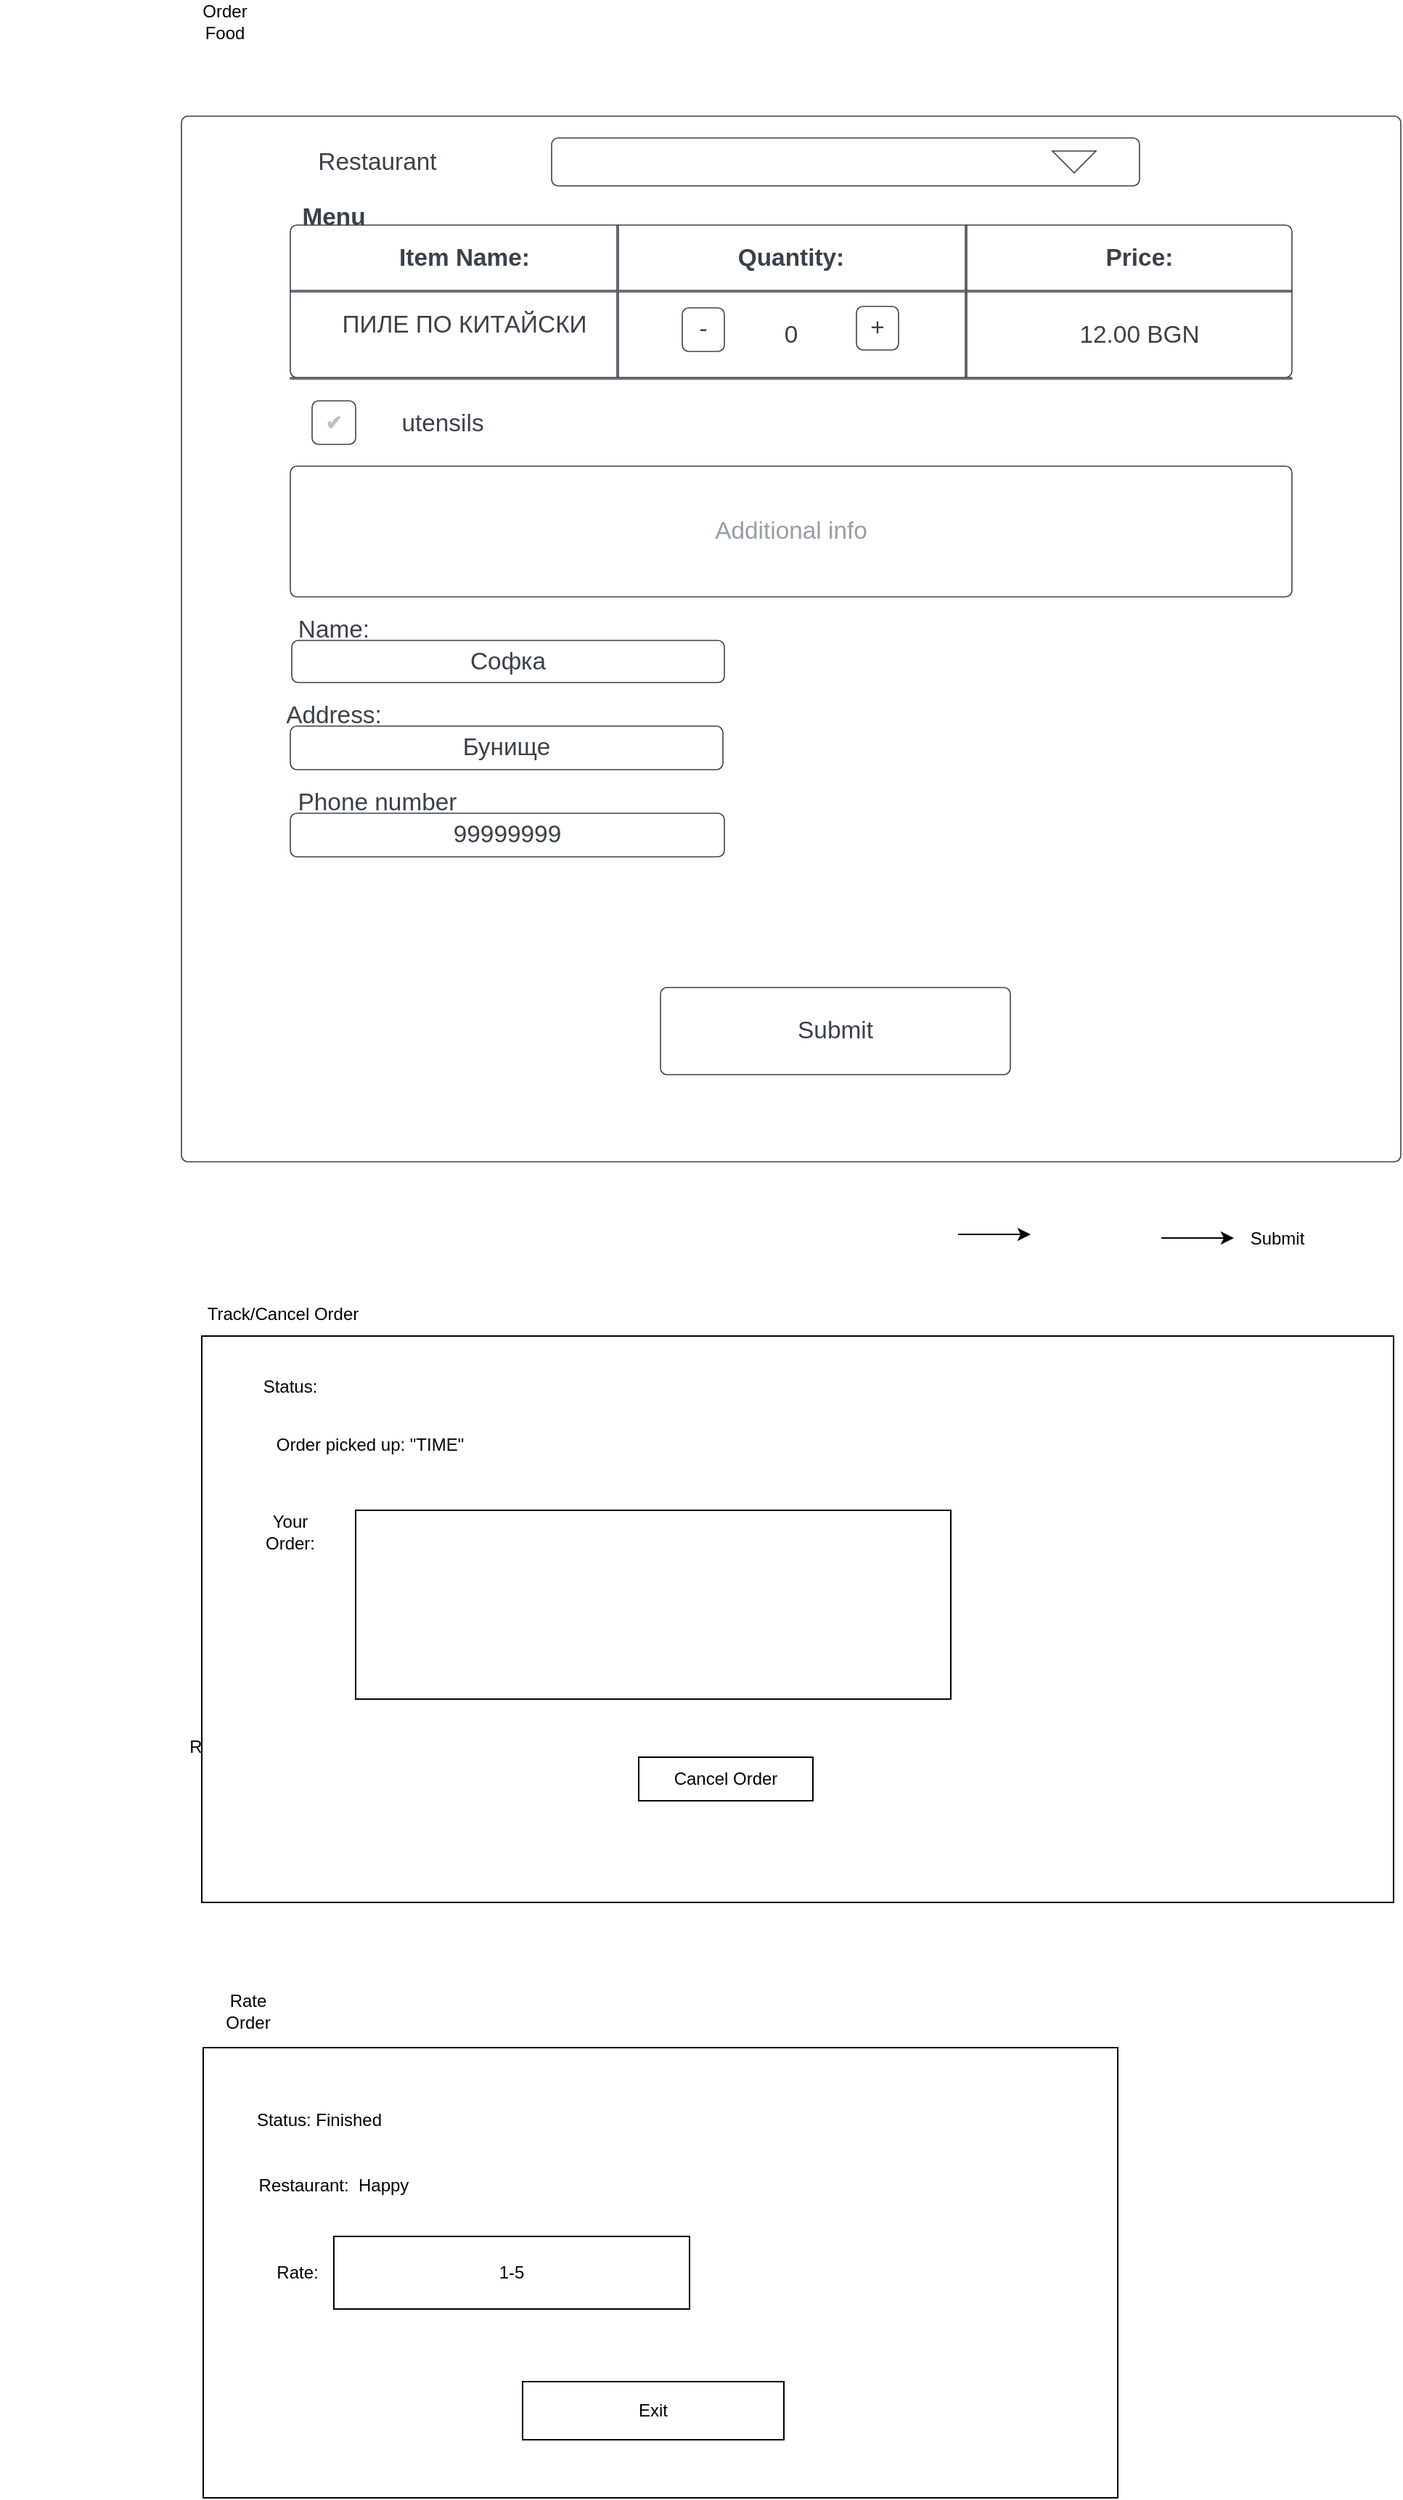 <mxfile version="20.1.1" type="github" pages="7">
  <diagram id="zvgnfmTb5LMVVaqTquSj" name="UI (Order management)">
    <mxGraphModel dx="1038" dy="1748" grid="1" gridSize="10" guides="1" tooltips="1" connect="1" arrows="1" fold="1" page="1" pageScale="1" pageWidth="827" pageHeight="1169" math="0" shadow="0">
      <root>
        <mxCell id="0" />
        <mxCell id="1" parent="0" />
        <mxCell id="eW1gRHI1vux47_rWRTx7-1" value="Pick Restaurant&lt;br&gt;" style="text;html=1;strokeColor=none;fillColor=none;align=center;verticalAlign=middle;whiteSpace=wrap;rounded=0;" parent="1" vertex="1">
          <mxGeometry x="130" y="120" width="60" height="30" as="geometry" />
        </mxCell>
        <mxCell id="eW1gRHI1vux47_rWRTx7-2" value="Select Food items" style="text;html=1;strokeColor=none;fillColor=none;align=center;verticalAlign=middle;whiteSpace=wrap;rounded=0;" parent="1" vertex="1">
          <mxGeometry x="250" y="120" width="60" height="30" as="geometry" />
        </mxCell>
        <mxCell id="eW1gRHI1vux47_rWRTx7-3" value="Select quantity&lt;br&gt;" style="text;html=1;strokeColor=none;fillColor=none;align=center;verticalAlign=middle;whiteSpace=wrap;rounded=0;" parent="1" vertex="1">
          <mxGeometry x="355" y="120" width="60" height="30" as="geometry" />
        </mxCell>
        <mxCell id="eW1gRHI1vux47_rWRTx7-4" value="Add utensils" style="text;html=1;strokeColor=none;fillColor=none;align=center;verticalAlign=middle;whiteSpace=wrap;rounded=0;" parent="1" vertex="1">
          <mxGeometry x="460.5" y="120" width="60" height="30" as="geometry" />
        </mxCell>
        <mxCell id="eW1gRHI1vux47_rWRTx7-5" value="Add additional info&lt;br&gt;" style="text;html=1;strokeColor=none;fillColor=none;align=center;verticalAlign=middle;whiteSpace=wrap;rounded=0;" parent="1" vertex="1">
          <mxGeometry x="585" y="120" width="60" height="30" as="geometry" />
        </mxCell>
        <mxCell id="eW1gRHI1vux47_rWRTx7-6" value="Fill personal info" style="text;html=1;strokeColor=none;fillColor=none;align=center;verticalAlign=middle;whiteSpace=wrap;rounded=0;" parent="1" vertex="1">
          <mxGeometry x="720" y="120" width="60" height="30" as="geometry" />
        </mxCell>
        <mxCell id="eW1gRHI1vux47_rWRTx7-7" value="" style="endArrow=classic;html=1;rounded=0;" parent="1" target="eW1gRHI1vux47_rWRTx7-2" edge="1">
          <mxGeometry width="50" height="50" relative="1" as="geometry">
            <mxPoint x="200" y="135" as="sourcePoint" />
            <mxPoint x="255" y="100" as="targetPoint" />
            <Array as="points">
              <mxPoint x="250" y="135" />
            </Array>
          </mxGeometry>
        </mxCell>
        <mxCell id="eW1gRHI1vux47_rWRTx7-9" value="" style="endArrow=classic;html=1;rounded=0;" parent="1" edge="1">
          <mxGeometry width="50" height="50" relative="1" as="geometry">
            <mxPoint x="300" y="136" as="sourcePoint" />
            <mxPoint x="350" y="136" as="targetPoint" />
            <Array as="points">
              <mxPoint x="350" y="136" />
            </Array>
          </mxGeometry>
        </mxCell>
        <mxCell id="eW1gRHI1vux47_rWRTx7-10" value="" style="endArrow=classic;html=1;rounded=0;" parent="1" edge="1">
          <mxGeometry width="50" height="50" relative="1" as="geometry">
            <mxPoint x="415" y="134.5" as="sourcePoint" />
            <mxPoint x="465" y="134.5" as="targetPoint" />
            <Array as="points">
              <mxPoint x="465" y="134.5" />
            </Array>
          </mxGeometry>
        </mxCell>
        <mxCell id="eW1gRHI1vux47_rWRTx7-11" value="" style="endArrow=classic;html=1;rounded=0;" parent="1" edge="1">
          <mxGeometry width="50" height="50" relative="1" as="geometry">
            <mxPoint x="535" y="134.5" as="sourcePoint" />
            <mxPoint x="585" y="134.5" as="targetPoint" />
            <Array as="points">
              <mxPoint x="585" y="134.5" />
            </Array>
          </mxGeometry>
        </mxCell>
        <mxCell id="eW1gRHI1vux47_rWRTx7-12" value="" style="endArrow=classic;html=1;rounded=0;" parent="1" edge="1">
          <mxGeometry width="50" height="50" relative="1" as="geometry">
            <mxPoint x="660" y="-210" as="sourcePoint" />
            <mxPoint x="710" y="-210" as="targetPoint" />
            <Array as="points">
              <mxPoint x="710" y="-210" />
            </Array>
          </mxGeometry>
        </mxCell>
        <UserObject label="" lucidchartObjectId="_ZOylDvqxqyc" id="eW1gRHI1vux47_rWRTx7-13">
          <mxCell style="html=1;overflow=block;blockSpacing=1;whiteSpace=wrap;fontSize=13;spacing=3.8;strokeColor=#3a414a;strokeOpacity=100;rounded=1;absoluteArcSize=1;arcSize=9;strokeWidth=0.8;" parent="1" vertex="1">
            <mxGeometry x="125" y="-980" width="840" height="720" as="geometry" />
          </mxCell>
        </UserObject>
        <UserObject label="Restaurant" lucidchartObjectId="q0OyR_dywtjZ" id="eW1gRHI1vux47_rWRTx7-14">
          <mxCell style="html=1;overflow=block;blockSpacing=1;whiteSpace=wrap;fontSize=16.7;fontColor=#3a414a;spacing=3.8;strokeOpacity=0;fillOpacity=0;rounded=1;absoluteArcSize=1;arcSize=9;fillColor=#ffffff;strokeWidth=0.8;" parent="1" vertex="1">
            <mxGeometry x="170" y="-972" width="180" height="48" as="geometry" />
          </mxCell>
        </UserObject>
        <UserObject label="" lucidchartObjectId="G0OyK0CHKXUM" id="eW1gRHI1vux47_rWRTx7-15">
          <mxCell style="html=1;overflow=block;blockSpacing=1;whiteSpace=wrap;fontSize=13;spacing=3.8;strokeColor=#3a414a;strokeOpacity=100;rounded=1;absoluteArcSize=1;arcSize=9;strokeWidth=0.8;" parent="1" vertex="1">
            <mxGeometry x="380" y="-965" width="405" height="33" as="geometry" />
          </mxCell>
        </UserObject>
        <UserObject label="" lucidchartObjectId="b1Oy6~72fp5y" id="eW1gRHI1vux47_rWRTx7-16">
          <mxCell style="html=1;overflow=block;blockSpacing=1;whiteSpace=wrap;shape=mxgraph.basic.acute_triangle;dx=0.5;anchorPointDirection=0;fontSize=13;spacing=3.8;strokeColor=#3a414a;strokeOpacity=100;rounded=1;absoluteArcSize=1;arcSize=9;rotation=180;strokeWidth=0.8;" parent="1" vertex="1">
            <mxGeometry x="725" y="-956" width="30" height="15" as="geometry" />
          </mxCell>
        </UserObject>
        <UserObject label="" lucidchartObjectId="Y2Oyn8aw1Tip" id="eW1gRHI1vux47_rWRTx7-17">
          <mxCell style="html=1;overflow=block;blockSpacing=1;whiteSpace=wrap;fontSize=13;spacing=3.8;strokeColor=#3a414a;strokeOpacity=100;rounded=1;absoluteArcSize=1;arcSize=9;strokeWidth=0.8;" parent="1" vertex="1">
            <mxGeometry x="200" y="-905" width="690" height="105" as="geometry" />
          </mxCell>
        </UserObject>
        <UserObject label="Item Name:" lucidchartObjectId="M3OyF2a66_kw" id="eW1gRHI1vux47_rWRTx7-18">
          <mxCell style="html=1;overflow=block;blockSpacing=1;whiteSpace=wrap;fontSize=16.7;fontColor=#3a414a;fontStyle=1;spacing=3.8;strokeOpacity=0;fillOpacity=0;rounded=1;absoluteArcSize=1;arcSize=9;fillColor=#ffffff;strokeWidth=0.8;" parent="1" vertex="1">
            <mxGeometry x="230" y="-905" width="180" height="45" as="geometry" />
          </mxCell>
        </UserObject>
        <UserObject label="Menu" lucidchartObjectId="B4Oy9A7fqMK3" id="eW1gRHI1vux47_rWRTx7-19">
          <mxCell style="html=1;overflow=block;blockSpacing=1;whiteSpace=wrap;fontSize=16.7;fontColor=#3a414a;fontStyle=1;spacing=3.8;strokeOpacity=0;fillOpacity=0;rounded=1;absoluteArcSize=1;arcSize=9;fillColor=#ffffff;strokeWidth=0.8;" parent="1" vertex="1">
            <mxGeometry x="140" y="-934" width="180" height="48" as="geometry" />
          </mxCell>
        </UserObject>
        <UserObject label="" lucidchartObjectId="X4Oy53EhiBsL" id="eW1gRHI1vux47_rWRTx7-20">
          <mxCell style="html=1;overflow=block;blockSpacing=1;whiteSpace=wrap;fontSize=13;spacing=0;strokeColor=#3a414a;strokeOpacity=100;rounded=1;absoluteArcSize=1;arcSize=9;rotation=-270;strokeWidth=0.8;" parent="1" vertex="1">
            <mxGeometry x="373" y="-853" width="105" height="1" as="geometry" />
          </mxCell>
        </UserObject>
        <UserObject label="" lucidchartObjectId="_4Oy03C.Tc~w" id="eW1gRHI1vux47_rWRTx7-21">
          <mxCell style="html=1;overflow=block;blockSpacing=1;whiteSpace=wrap;fontSize=13;spacing=0;strokeColor=#3a414a;strokeOpacity=100;rounded=1;absoluteArcSize=1;arcSize=9;rotation=-270;strokeWidth=0.8;" parent="1" vertex="1">
            <mxGeometry x="613" y="-853" width="105" height="1" as="geometry" />
          </mxCell>
        </UserObject>
        <UserObject label="" lucidchartObjectId="x5Oype-6s3Bu" id="eW1gRHI1vux47_rWRTx7-22">
          <mxCell style="html=1;overflow=block;blockSpacing=1;whiteSpace=wrap;fontSize=13;spacing=0;strokeColor=#3a414a;strokeOpacity=100;rounded=1;absoluteArcSize=1;arcSize=9;strokeWidth=0.8;" parent="1" vertex="1">
            <mxGeometry x="200" y="-800" width="690" height="1" as="geometry" />
          </mxCell>
        </UserObject>
        <UserObject label="" lucidchartObjectId="A5Oygh2Lz0Eh" id="eW1gRHI1vux47_rWRTx7-23">
          <mxCell style="html=1;overflow=block;blockSpacing=1;whiteSpace=wrap;fontSize=13;spacing=0;strokeColor=#3a414a;strokeOpacity=100;rounded=1;absoluteArcSize=1;arcSize=9;strokeWidth=0.8;" parent="1" vertex="1">
            <mxGeometry x="200" y="-860" width="690" height="1" as="geometry" />
          </mxCell>
        </UserObject>
        <UserObject label="Quantity:" lucidchartObjectId="35Oyz1.ksMP2" id="eW1gRHI1vux47_rWRTx7-24">
          <mxCell style="html=1;overflow=block;blockSpacing=1;whiteSpace=wrap;fontSize=16.7;fontColor=#3a414a;fontStyle=1;spacing=3.8;strokeOpacity=0;fillOpacity=0;rounded=1;absoluteArcSize=1;arcSize=9;fillColor=#ffffff;strokeWidth=0.8;" parent="1" vertex="1">
            <mxGeometry x="455" y="-906" width="180" height="48" as="geometry" />
          </mxCell>
        </UserObject>
        <UserObject label="Price:" lucidchartObjectId="u6OyMuB3Wp~f" id="eW1gRHI1vux47_rWRTx7-25">
          <mxCell style="html=1;overflow=block;blockSpacing=1;whiteSpace=wrap;fontSize=16.7;fontColor=#3a414a;fontStyle=1;spacing=3.8;strokeOpacity=0;fillOpacity=0;rounded=1;absoluteArcSize=1;arcSize=9;fillColor=#ffffff;strokeWidth=0.8;" parent="1" vertex="1">
            <mxGeometry x="695" y="-905" width="180" height="45" as="geometry" />
          </mxCell>
        </UserObject>
        <UserObject label="Additional info" lucidchartObjectId="Y6OyMl_BA7kx" id="eW1gRHI1vux47_rWRTx7-26">
          <mxCell style="html=1;overflow=block;blockSpacing=1;whiteSpace=wrap;fontSize=16.7;fontColor=#979ea8;spacing=3.8;strokeColor=#3a414a;strokeOpacity=100;rounded=1;absoluteArcSize=1;arcSize=9;strokeWidth=0.8;" parent="1" vertex="1">
            <mxGeometry x="200" y="-739" width="690" height="90" as="geometry" />
          </mxCell>
        </UserObject>
        <UserObject label="ПИЛЕ ПО КИТАЙСКИ" lucidchartObjectId="X7OyfeCnV6ZV" id="eW1gRHI1vux47_rWRTx7-27">
          <mxCell style="html=1;overflow=block;blockSpacing=1;whiteSpace=wrap;fontSize=16.7;fontColor=#3a414a;spacing=3.8;strokeOpacity=0;fillOpacity=0;rounded=1;absoluteArcSize=1;arcSize=9;fillColor=#ffffff;strokeWidth=0.8;" parent="1" vertex="1">
            <mxGeometry x="230" y="-860" width="180" height="48" as="geometry" />
          </mxCell>
        </UserObject>
        <UserObject label="0" lucidchartObjectId="s8Oym_~jHhzL" id="eW1gRHI1vux47_rWRTx7-28">
          <mxCell style="html=1;overflow=block;blockSpacing=1;whiteSpace=wrap;fontSize=16.7;fontColor=#3a414a;spacing=3.8;strokeOpacity=0;fillOpacity=0;rounded=1;absoluteArcSize=1;arcSize=9;fillColor=#ffffff;strokeWidth=0.8;" parent="1" vertex="1">
            <mxGeometry x="455" y="-852" width="180" height="45" as="geometry" />
          </mxCell>
        </UserObject>
        <UserObject label="+" lucidchartObjectId="Z8OyrnX5fzPc" id="eW1gRHI1vux47_rWRTx7-29">
          <mxCell style="html=1;overflow=block;blockSpacing=1;whiteSpace=wrap;fontSize=16.7;fontColor=#3a414a;spacing=3.8;strokeColor=#3a414a;strokeOpacity=100;rounded=1;absoluteArcSize=1;arcSize=9;strokeWidth=0.8;" parent="1" vertex="1">
            <mxGeometry x="590" y="-849" width="29" height="30" as="geometry" />
          </mxCell>
        </UserObject>
        <UserObject label="-" lucidchartObjectId="c9OyHii4D.KT" id="eW1gRHI1vux47_rWRTx7-30">
          <mxCell style="html=1;overflow=block;blockSpacing=1;whiteSpace=wrap;fontSize=16.7;fontColor=#3a414a;spacing=3.8;strokeColor=#3a414a;strokeOpacity=100;rounded=1;absoluteArcSize=1;arcSize=9;strokeWidth=0.8;" parent="1" vertex="1">
            <mxGeometry x="470" y="-848" width="29" height="30" as="geometry" />
          </mxCell>
        </UserObject>
        <UserObject label="12.00 BGN" lucidchartObjectId="Q9OywEtHYbMA" id="eW1gRHI1vux47_rWRTx7-31">
          <mxCell style="html=1;overflow=block;blockSpacing=1;whiteSpace=wrap;fontSize=16.7;fontColor=#3a414a;spacing=3.8;strokeOpacity=0;fillOpacity=0;rounded=1;absoluteArcSize=1;arcSize=9;fillColor=#ffffff;strokeWidth=0.8;" parent="1" vertex="1">
            <mxGeometry x="695" y="-852" width="180" height="45" as="geometry" />
          </mxCell>
        </UserObject>
        <UserObject label="Софка" lucidchartObjectId="h-OyLRWBvrP." id="eW1gRHI1vux47_rWRTx7-32">
          <mxCell style="html=1;overflow=block;blockSpacing=1;whiteSpace=wrap;fontSize=16.7;fontColor=#3a414a;spacing=3.8;strokeColor=#3a414a;strokeOpacity=100;rounded=1;absoluteArcSize=1;arcSize=9;strokeWidth=0.8;" parent="1" vertex="1">
            <mxGeometry x="201" y="-619" width="298" height="29" as="geometry" />
          </mxCell>
        </UserObject>
        <UserObject label="Бунище" lucidchartObjectId="D-OyknMazRWd" id="eW1gRHI1vux47_rWRTx7-33">
          <mxCell style="html=1;overflow=block;blockSpacing=1;whiteSpace=wrap;fontSize=16.7;fontColor=#3a414a;spacing=3.8;strokeColor=#3a414a;strokeOpacity=100;rounded=1;absoluteArcSize=1;arcSize=9;strokeWidth=0.8;" parent="1" vertex="1">
            <mxGeometry x="200" y="-560" width="298" height="30" as="geometry" />
          </mxCell>
        </UserObject>
        <UserObject label="✔" lucidchartObjectId="Z-Oyg26vEMs." id="eW1gRHI1vux47_rWRTx7-34">
          <mxCell style="html=1;overflow=block;blockSpacing=1;whiteSpace=wrap;fontSize=14;fontColor=#bdc1c6;fontStyle=1;spacing=3.8;strokeColor=#3a414a;strokeOpacity=100;rounded=1;absoluteArcSize=1;arcSize=9;strokeWidth=0.8;" parent="1" vertex="1">
            <mxGeometry x="215" y="-784" width="30" height="30" as="geometry" />
          </mxCell>
        </UserObject>
        <UserObject label="utensils" lucidchartObjectId="Q_OyuFlSgLMg" id="eW1gRHI1vux47_rWRTx7-35">
          <mxCell style="html=1;overflow=block;blockSpacing=1;whiteSpace=wrap;fontSize=16.7;fontColor=#3a414a;spacing=3.8;strokeOpacity=0;fillOpacity=0;rounded=1;absoluteArcSize=1;arcSize=9;fillColor=#ffffff;strokeWidth=0.8;" parent="1" vertex="1">
            <mxGeometry x="215" y="-792" width="180" height="48" as="geometry" />
          </mxCell>
        </UserObject>
        <UserObject label="99999999" lucidchartObjectId="O.Oy4xqPBNkb" id="eW1gRHI1vux47_rWRTx7-36">
          <mxCell style="html=1;overflow=block;blockSpacing=1;whiteSpace=wrap;fontSize=16.7;fontColor=#3a414a;spacing=3.8;strokeColor=#3a414a;strokeOpacity=100;rounded=1;absoluteArcSize=1;arcSize=9;strokeWidth=0.8;" parent="1" vertex="1">
            <mxGeometry x="200" y="-500" width="299" height="30" as="geometry" />
          </mxCell>
        </UserObject>
        <UserObject label="Name:" lucidchartObjectId="c~OyIr~xqes." id="eW1gRHI1vux47_rWRTx7-37">
          <mxCell style="html=1;overflow=block;blockSpacing=1;whiteSpace=wrap;fontSize=16.7;fontColor=#3a414a;spacing=3.8;strokeOpacity=0;fillOpacity=0;rounded=1;absoluteArcSize=1;arcSize=9;fillColor=#ffffff;strokeWidth=0.8;" parent="1" vertex="1">
            <mxGeometry x="140" y="-649" width="180" height="45" as="geometry" />
          </mxCell>
        </UserObject>
        <UserObject label="Address:" lucidchartObjectId="z~OyqjuGFO5-" id="eW1gRHI1vux47_rWRTx7-38">
          <mxCell style="html=1;overflow=block;blockSpacing=1;whiteSpace=wrap;fontSize=16.7;fontColor=#3a414a;spacing=3.8;strokeOpacity=0;fillOpacity=0;rounded=1;absoluteArcSize=1;arcSize=9;fillColor=#ffffff;strokeWidth=0.8;" parent="1" vertex="1">
            <mxGeometry x="140" y="-590" width="180" height="45" as="geometry" />
          </mxCell>
        </UserObject>
        <UserObject label="Phone number" lucidchartObjectId="X~OyIQc8~-J1" id="eW1gRHI1vux47_rWRTx7-39">
          <mxCell style="html=1;overflow=block;blockSpacing=1;whiteSpace=wrap;fontSize=16.7;fontColor=#3a414a;spacing=3.8;strokeOpacity=0;fillOpacity=0;rounded=1;absoluteArcSize=1;arcSize=9;fillColor=#ffffff;strokeWidth=0.8;" parent="1" vertex="1">
            <mxGeometry x="170" y="-530" width="180" height="45" as="geometry" />
          </mxCell>
        </UserObject>
        <UserObject label="Submit" lucidchartObjectId="GaPyHMyOphLl" id="eW1gRHI1vux47_rWRTx7-40">
          <mxCell style="html=1;overflow=block;blockSpacing=1;whiteSpace=wrap;fontSize=16.7;fontColor=#3a414a;spacing=3.8;strokeColor=#3a414a;strokeOpacity=100;rounded=1;absoluteArcSize=1;arcSize=9;strokeWidth=0.8;" parent="1" vertex="1">
            <mxGeometry x="455" y="-380" width="241" height="60" as="geometry" />
          </mxCell>
        </UserObject>
        <mxCell id="eW1gRHI1vux47_rWRTx7-41" value="Order Food" style="text;html=1;strokeColor=none;fillColor=none;align=center;verticalAlign=middle;whiteSpace=wrap;rounded=0;" parent="1" vertex="1">
          <mxGeometry x="125" y="-1060" width="60" height="30" as="geometry" />
        </mxCell>
        <mxCell id="eW1gRHI1vux47_rWRTx7-42" value="Submit" style="text;html=1;strokeColor=none;fillColor=none;align=center;verticalAlign=middle;whiteSpace=wrap;rounded=0;" parent="1" vertex="1">
          <mxGeometry x="850" y="-222" width="60" height="30" as="geometry" />
        </mxCell>
        <mxCell id="eW1gRHI1vux47_rWRTx7-44" value="" style="endArrow=classic;html=1;rounded=0;" parent="1" edge="1">
          <mxGeometry width="50" height="50" relative="1" as="geometry">
            <mxPoint x="800" y="-207.5" as="sourcePoint" />
            <mxPoint x="850" y="-207.5" as="targetPoint" />
            <Array as="points">
              <mxPoint x="850" y="-207.5" />
            </Array>
          </mxGeometry>
        </mxCell>
        <mxCell id="eW1gRHI1vux47_rWRTx7-45" value="" style="rounded=0;whiteSpace=wrap;html=1;" parent="1" vertex="1">
          <mxGeometry x="139" y="-140" width="821" height="390" as="geometry" />
        </mxCell>
        <mxCell id="eW1gRHI1vux47_rWRTx7-46" value="Status:" style="text;html=1;strokeColor=none;fillColor=none;align=center;verticalAlign=middle;whiteSpace=wrap;rounded=0;" parent="1" vertex="1">
          <mxGeometry x="170" y="-120" width="60" height="30" as="geometry" />
        </mxCell>
        <mxCell id="eW1gRHI1vux47_rWRTx7-47" value="Order picked up: &quot;TIME&quot;" style="text;html=1;strokeColor=none;fillColor=none;align=center;verticalAlign=middle;whiteSpace=wrap;rounded=0;" parent="1" vertex="1">
          <mxGeometry x="155" y="-80" width="200" height="30" as="geometry" />
        </mxCell>
        <mxCell id="eW1gRHI1vux47_rWRTx7-48" value="Your Order:" style="text;html=1;strokeColor=none;fillColor=none;align=center;verticalAlign=middle;whiteSpace=wrap;rounded=0;" parent="1" vertex="1">
          <mxGeometry x="170" y="-20" width="60" height="30" as="geometry" />
        </mxCell>
        <mxCell id="eW1gRHI1vux47_rWRTx7-50" value="" style="rounded=0;whiteSpace=wrap;html=1;" parent="1" vertex="1">
          <mxGeometry x="245" y="-20" width="410" height="130" as="geometry" />
        </mxCell>
        <mxCell id="eW1gRHI1vux47_rWRTx7-53" value="Cancel Order" style="rounded=0;whiteSpace=wrap;html=1;" parent="1" vertex="1">
          <mxGeometry x="440" y="150" width="120" height="30" as="geometry" />
        </mxCell>
        <mxCell id="eW1gRHI1vux47_rWRTx7-56" value="Track/Cancel Order" style="text;html=1;strokeColor=none;fillColor=none;align=center;verticalAlign=middle;whiteSpace=wrap;rounded=0;" parent="1" vertex="1">
          <mxGeometry y="-170" width="390" height="30" as="geometry" />
        </mxCell>
        <mxCell id="eW1gRHI1vux47_rWRTx7-57" value="" style="rounded=0;whiteSpace=wrap;html=1;" parent="1" vertex="1">
          <mxGeometry x="140" y="350" width="630" height="310" as="geometry" />
        </mxCell>
        <mxCell id="eW1gRHI1vux47_rWRTx7-58" value="Rate Order" style="text;html=1;strokeColor=none;fillColor=none;align=center;verticalAlign=middle;whiteSpace=wrap;rounded=0;" parent="1" vertex="1">
          <mxGeometry x="141" y="310" width="60" height="30" as="geometry" />
        </mxCell>
        <mxCell id="eW1gRHI1vux47_rWRTx7-59" value="Status: Finished" style="text;html=1;strokeColor=none;fillColor=none;align=center;verticalAlign=middle;whiteSpace=wrap;rounded=0;" parent="1" vertex="1">
          <mxGeometry x="150" y="360" width="140" height="80" as="geometry" />
        </mxCell>
        <mxCell id="eW1gRHI1vux47_rWRTx7-60" value="Restaurant: &amp;nbsp;Happy" style="text;html=1;strokeColor=none;fillColor=none;align=center;verticalAlign=middle;whiteSpace=wrap;rounded=0;" parent="1" vertex="1">
          <mxGeometry x="175" y="430" width="110" height="30" as="geometry" />
        </mxCell>
        <mxCell id="eW1gRHI1vux47_rWRTx7-61" value="Rate:" style="text;html=1;strokeColor=none;fillColor=none;align=center;verticalAlign=middle;whiteSpace=wrap;rounded=0;" parent="1" vertex="1">
          <mxGeometry x="175" y="490" width="60" height="30" as="geometry" />
        </mxCell>
        <mxCell id="eW1gRHI1vux47_rWRTx7-62" value="Exit" style="rounded=0;whiteSpace=wrap;html=1;" parent="1" vertex="1">
          <mxGeometry x="360" y="580" width="180" height="40" as="geometry" />
        </mxCell>
        <mxCell id="eW1gRHI1vux47_rWRTx7-63" value="1-5" style="rounded=0;whiteSpace=wrap;html=1;" parent="1" vertex="1">
          <mxGeometry x="230" y="480" width="245" height="50" as="geometry" />
        </mxCell>
      </root>
    </mxGraphModel>
  </diagram>
  <diagram id="AmAiXFjn46dSHA0xgA7L" name="UI (Courier management)">
    <mxGraphModel dx="1038" dy="547" grid="1" gridSize="10" guides="1" tooltips="1" connect="1" arrows="1" fold="1" page="1" pageScale="1" pageWidth="827" pageHeight="1169" math="0" shadow="0">
      <root>
        <mxCell id="0" />
        <mxCell id="1" parent="0" />
      </root>
    </mxGraphModel>
  </diagram>
  <diagram id="KZSW3kqBtk0ItYC3ufxN" name="UI (Restaurant mangement)">
    <mxGraphModel dx="1384" dy="1941" grid="1" gridSize="10" guides="1" tooltips="1" connect="1" arrows="1" fold="1" page="1" pageScale="1" pageWidth="827" pageHeight="1169" math="0" shadow="0">
      <root>
        <mxCell id="0" />
        <mxCell id="1" parent="0" />
        <mxCell id="RxEJu3Ee0l7FQXT5X9sd-6" value="&lt;b&gt;&lt;font style=&quot;font-size: 18px;&quot;&gt;Name:&lt;/font&gt;&lt;/b&gt;" style="text;html=1;strokeColor=none;fillColor=none;align=center;verticalAlign=middle;whiteSpace=wrap;rounded=0;" parent="1" vertex="1">
          <mxGeometry x="480" y="85" width="80" height="30" as="geometry" />
        </mxCell>
        <mxCell id="-QuAR4NIWi0ybkfYpt8U-1" value="" style="endArrow=none;html=1;rounded=0;" parent="1" edge="1">
          <mxGeometry width="50" height="50" relative="1" as="geometry">
            <mxPoint x="440" y="-490" as="sourcePoint" />
            <mxPoint x="440" y="-1120" as="targetPoint" />
          </mxGeometry>
        </mxCell>
        <mxCell id="RxEJu3Ee0l7FQXT5X9sd-7" value="&lt;font color=&quot;#9c9c9c&quot;&gt;text menu&lt;/font&gt;" style="rounded=0;whiteSpace=wrap;html=1;fontSize=18;" parent="1" vertex="1">
          <mxGeometry x="610" y="80" width="120" height="40" as="geometry" />
        </mxCell>
        <mxCell id="-QuAR4NIWi0ybkfYpt8U-3" value="&lt;h1&gt;Restaurant&lt;/h1&gt;" style="text;html=1;strokeColor=none;fillColor=none;spacing=5;spacingTop=-20;whiteSpace=wrap;overflow=hidden;rounded=0;" parent="1" vertex="1">
          <mxGeometry x="120" y="-1130" width="190" height="120" as="geometry" />
        </mxCell>
        <mxCell id="-QuAR4NIWi0ybkfYpt8U-4" value="&lt;h1&gt;Menu&lt;/h1&gt;" style="text;html=1;strokeColor=none;fillColor=none;spacing=5;spacingTop=-20;whiteSpace=wrap;overflow=hidden;rounded=0;" parent="1" vertex="1">
          <mxGeometry x="590" y="-1120" width="190" height="120" as="geometry" />
        </mxCell>
        <mxCell id="M8rh2pRY5NPFq2nbwpzH-1" value="&lt;b&gt;&lt;font style=&quot;font-size: 18px;&quot;&gt;Name&amp;nbsp;&lt;/font&gt;&lt;/b&gt;" style="shape=ext;margin=3;double=1;whiteSpace=wrap;html=1;align=center;" vertex="1" parent="1">
          <mxGeometry x="20" y="-1080" width="100" height="40" as="geometry" />
        </mxCell>
        <mxCell id="M8rh2pRY5NPFq2nbwpzH-2" value="&lt;font color=&quot;#787878&quot;&gt;text menu&lt;/font&gt;" style="rounded=1;arcSize=10;whiteSpace=wrap;html=1;align=center;fontSize=18;" vertex="1" parent="1">
          <mxGeometry x="160" y="-1080" width="100" height="40" as="geometry" />
        </mxCell>
        <mxCell id="M8rh2pRY5NPFq2nbwpzH-3" value="&lt;b&gt;&lt;font style=&quot;font-size: 18px;&quot;&gt;Address&lt;/font&gt;&lt;/b&gt;" style="shape=ext;margin=3;double=1;whiteSpace=wrap;html=1;align=center;" vertex="1" parent="1">
          <mxGeometry x="20" y="-1000" width="100" height="40" as="geometry" />
        </mxCell>
        <mxCell id="M8rh2pRY5NPFq2nbwpzH-4" value="&lt;font color=&quot;#787878&quot;&gt;text menu&lt;/font&gt;" style="rounded=1;arcSize=10;whiteSpace=wrap;html=1;align=center;fontSize=18;" vertex="1" parent="1">
          <mxGeometry x="160" y="-1000" width="100" height="40" as="geometry" />
        </mxCell>
        <mxCell id="M8rh2pRY5NPFq2nbwpzH-5" value="&lt;b&gt;&lt;font style=&quot;font-size: 18px;&quot;&gt;Working Hours:&lt;/font&gt;&lt;/b&gt;" style="shape=ext;margin=3;double=1;whiteSpace=wrap;html=1;align=center;" vertex="1" parent="1">
          <mxGeometry x="90" y="-930" width="190" height="40" as="geometry" />
        </mxCell>
        <mxCell id="M8rh2pRY5NPFq2nbwpzH-7" value="&lt;font color=&quot;#292929&quot;&gt;&lt;b&gt;Create&lt;/b&gt;&lt;/font&gt;" style="labelPosition=center;verticalLabelPosition=middle;align=center;html=1;shape=mxgraph.basic.button;dx=10;fontSize=18;fontColor=#787878;" vertex="1" parent="1">
          <mxGeometry x="110" y="-770" width="100" height="60" as="geometry" />
        </mxCell>
        <mxCell id="M8rh2pRY5NPFq2nbwpzH-8" value="" style="strokeWidth=2;html=1;shape=mxgraph.flowchart.annotation_2;align=left;labelPosition=right;pointerEvents=1;fontSize=18;fontColor=#292929;rotation=90;" vertex="1" parent="1">
          <mxGeometry x="160" y="-920" width="50" height="100" as="geometry" />
        </mxCell>
        <mxCell id="gNc_jXoJ7WGgqjVwwaoQ-1" value="&lt;b&gt;&lt;font style=&quot;font-size: 18px;&quot;&gt;Item Name&lt;/font&gt;&lt;/b&gt;" style="shape=ext;margin=3;double=1;whiteSpace=wrap;html=1;align=center;" vertex="1" parent="1">
          <mxGeometry x="490" y="-1070" width="110" height="40" as="geometry" />
        </mxCell>
        <mxCell id="gNc_jXoJ7WGgqjVwwaoQ-2" value="&lt;font color=&quot;#787878&quot;&gt;text menu&lt;/font&gt;" style="rounded=1;arcSize=10;whiteSpace=wrap;html=1;align=center;fontSize=18;" vertex="1" parent="1">
          <mxGeometry x="630" y="-1070" width="100" height="40" as="geometry" />
        </mxCell>
        <mxCell id="gNc_jXoJ7WGgqjVwwaoQ-3" value="&lt;b&gt;&lt;font style=&quot;font-size: 18px;&quot;&gt;Category&lt;/font&gt;&lt;/b&gt;" style="shape=ext;margin=3;double=1;whiteSpace=wrap;html=1;align=center;" vertex="1" parent="1">
          <mxGeometry x="490" y="-990" width="100" height="40" as="geometry" />
        </mxCell>
        <mxCell id="gNc_jXoJ7WGgqjVwwaoQ-5" value="&lt;font color=&quot;#292929&quot;&gt;&lt;b&gt;Save&lt;/b&gt;&lt;/font&gt;" style="labelPosition=center;verticalLabelPosition=middle;align=center;html=1;shape=mxgraph.basic.button;dx=10;fontSize=18;fontColor=#787878;" vertex="1" parent="1">
          <mxGeometry x="500" y="-820" width="100" height="60" as="geometry" />
        </mxCell>
        <mxCell id="gNc_jXoJ7WGgqjVwwaoQ-7" value="Dropdown button" style="rounded=1;fillColor=#F1F2F4;strokeColor=none;html=1;fontColor=#596780;align=left;fontSize=12;spacingLeft=10;sketch=0;" vertex="1" parent="1">
          <mxGeometry x="620" y="-990" width="150" height="36.5" as="geometry" />
        </mxCell>
        <mxCell id="gNc_jXoJ7WGgqjVwwaoQ-8" value="" style="shape=triangle;direction=south;fillColor=#596780;strokeColor=none;html=1;sketch=0;fontSize=18;" vertex="1" parent="gNc_jXoJ7WGgqjVwwaoQ-7">
          <mxGeometry x="1" y="0.5" width="12" height="6" relative="1" as="geometry">
            <mxPoint x="-20" y="-3" as="offset" />
          </mxGeometry>
        </mxCell>
        <mxCell id="gNc_jXoJ7WGgqjVwwaoQ-9" value="&lt;b&gt;&lt;font style=&quot;font-size: 18px;&quot;&gt;Price&lt;/font&gt;&lt;/b&gt;" style="shape=ext;margin=3;double=1;whiteSpace=wrap;html=1;align=center;" vertex="1" parent="1">
          <mxGeometry x="490" y="-920" width="110" height="40" as="geometry" />
        </mxCell>
        <mxCell id="gNc_jXoJ7WGgqjVwwaoQ-10" value="&lt;font color=&quot;#787878&quot;&gt;text menu&lt;/font&gt;" style="rounded=1;arcSize=10;whiteSpace=wrap;html=1;align=center;fontSize=18;" vertex="1" parent="1">
          <mxGeometry x="630" y="-920" width="100" height="40" as="geometry" />
        </mxCell>
        <mxCell id="gNc_jXoJ7WGgqjVwwaoQ-11" value="&lt;font color=&quot;#292929&quot;&gt;&lt;b&gt;Exit&lt;/b&gt;&lt;/font&gt;" style="labelPosition=center;verticalLabelPosition=middle;align=center;html=1;shape=mxgraph.basic.button;dx=10;fontSize=18;fontColor=#787878;" vertex="1" parent="1">
          <mxGeometry x="660" y="-820" width="100" height="60" as="geometry" />
        </mxCell>
      </root>
    </mxGraphModel>
  </diagram>
  <diagram id="w2xkRb0xfeO9UaLq-7dp" name="Model (shared)">
    <mxGraphModel dx="1038" dy="547" grid="1" gridSize="10" guides="1" tooltips="1" connect="1" arrows="1" fold="1" page="1" pageScale="1" pageWidth="827" pageHeight="1169" math="0" shadow="0">
      <root>
        <mxCell id="0" />
        <mxCell id="1" parent="0" />
      </root>
    </mxGraphModel>
  </diagram>
  <diagram id="ZzZ6LVq-ztTDesU_OuhQ" name="Model (Order mangement)">
    <mxGraphModel dx="1038" dy="547" grid="1" gridSize="10" guides="1" tooltips="1" connect="1" arrows="1" fold="1" page="1" pageScale="1" pageWidth="827" pageHeight="1169" math="0" shadow="0">
      <root>
        <mxCell id="0" />
        <mxCell id="1" parent="0" />
      </root>
    </mxGraphModel>
  </diagram>
  <diagram id="S2H16VVU1hZGq0ET43JR" name="Model (Courier management)">
    <mxGraphModel dx="1038" dy="547" grid="1" gridSize="10" guides="1" tooltips="1" connect="1" arrows="1" fold="1" page="1" pageScale="1" pageWidth="827" pageHeight="1169" math="0" shadow="0">
      <root>
        <mxCell id="0" />
        <mxCell id="1" parent="0" />
      </root>
    </mxGraphModel>
  </diagram>
  <diagram id="QePiwZ5LADWzH_D8YFNF" name="Model (Restaurant mangement)">
    <mxGraphModel dx="1038" dy="579" grid="1" gridSize="10" guides="1" tooltips="1" connect="1" arrows="1" fold="1" page="1" pageScale="1" pageWidth="1169" pageHeight="827" math="0" shadow="0">
      <root>
        <mxCell id="0" />
        <mxCell id="1" parent="0" />
        <mxCell id="XkKcTNImTFaMTtuG0l8O-1" value="&lt;font style=&quot;font-size: 15px&quot;&gt;Restaurants&lt;/font&gt;" style="rounded=0;whiteSpace=wrap;html=1;" parent="1" vertex="1">
          <mxGeometry x="200" y="180" width="120" height="60" as="geometry" />
        </mxCell>
        <mxCell id="XkKcTNImTFaMTtuG0l8O-2" value="&lt;u&gt;UID&lt;/u&gt;" style="ellipse;whiteSpace=wrap;html=1;fontSize=15;" parent="1" vertex="1">
          <mxGeometry x="80" y="90" width="100" height="60" as="geometry" />
        </mxCell>
        <mxCell id="XkKcTNImTFaMTtuG0l8O-3" value="address" style="ellipse;whiteSpace=wrap;html=1;fontSize=15;" parent="1" vertex="1">
          <mxGeometry x="210" y="90" width="100" height="60" as="geometry" />
        </mxCell>
        <mxCell id="XkKcTNImTFaMTtuG0l8O-4" value="delivery&lt;br&gt;price" style="ellipse;whiteSpace=wrap;html=1;fontSize=15;" parent="1" vertex="1">
          <mxGeometry x="330" y="90" width="100" height="60" as="geometry" />
        </mxCell>
        <mxCell id="XkKcTNImTFaMTtuG0l8O-5" value="opening &lt;br&gt;hours" style="ellipse;whiteSpace=wrap;html=1;fontSize=15;" parent="1" vertex="1">
          <mxGeometry x="80" y="180" width="100" height="60" as="geometry" />
        </mxCell>
        <mxCell id="XkKcTNImTFaMTtuG0l8O-6" value="closing&amp;nbsp;&lt;br&gt;hours" style="ellipse;whiteSpace=wrap;html=1;fontSize=15;" parent="1" vertex="1">
          <mxGeometry x="80" y="270" width="100" height="60" as="geometry" />
        </mxCell>
        <mxCell id="XkKcTNImTFaMTtuG0l8O-8" value="" style="endArrow=none;html=1;rounded=0;fontSize=15;exitX=1;exitY=0.5;exitDx=0;exitDy=0;entryX=0;entryY=0.5;entryDx=0;entryDy=0;" parent="1" source="XkKcTNImTFaMTtuG0l8O-5" target="XkKcTNImTFaMTtuG0l8O-1" edge="1">
          <mxGeometry width="50" height="50" relative="1" as="geometry">
            <mxPoint x="490" y="310" as="sourcePoint" />
            <mxPoint x="540" y="260" as="targetPoint" />
          </mxGeometry>
        </mxCell>
        <mxCell id="XkKcTNImTFaMTtuG0l8O-9" value="" style="endArrow=none;html=1;rounded=0;fontSize=15;exitX=1;exitY=0.5;exitDx=0;exitDy=0;" parent="1" source="XkKcTNImTFaMTtuG0l8O-6" target="XkKcTNImTFaMTtuG0l8O-1" edge="1">
          <mxGeometry width="50" height="50" relative="1" as="geometry">
            <mxPoint x="490" y="310" as="sourcePoint" />
            <mxPoint x="540" y="260" as="targetPoint" />
          </mxGeometry>
        </mxCell>
        <mxCell id="XkKcTNImTFaMTtuG0l8O-11" value="" style="endArrow=none;html=1;rounded=0;fontSize=15;exitX=0.5;exitY=0;exitDx=0;exitDy=0;entryX=0.5;entryY=1;entryDx=0;entryDy=0;" parent="1" source="XkKcTNImTFaMTtuG0l8O-1" target="XkKcTNImTFaMTtuG0l8O-3" edge="1">
          <mxGeometry width="50" height="50" relative="1" as="geometry">
            <mxPoint x="180" y="310" as="sourcePoint" />
            <mxPoint x="240" y="250" as="targetPoint" />
          </mxGeometry>
        </mxCell>
        <mxCell id="XkKcTNImTFaMTtuG0l8O-12" value="" style="endArrow=none;html=1;rounded=0;fontSize=15;exitX=0.25;exitY=0;exitDx=0;exitDy=0;entryX=1;entryY=0.5;entryDx=0;entryDy=0;" parent="1" source="XkKcTNImTFaMTtuG0l8O-1" target="XkKcTNImTFaMTtuG0l8O-2" edge="1">
          <mxGeometry width="50" height="50" relative="1" as="geometry">
            <mxPoint x="190" y="320" as="sourcePoint" />
            <mxPoint x="250" y="260" as="targetPoint" />
          </mxGeometry>
        </mxCell>
        <mxCell id="XkKcTNImTFaMTtuG0l8O-13" value="" style="endArrow=none;html=1;rounded=0;fontSize=15;exitX=0.75;exitY=0;exitDx=0;exitDy=0;entryX=0;entryY=0.5;entryDx=0;entryDy=0;" parent="1" source="XkKcTNImTFaMTtuG0l8O-1" target="XkKcTNImTFaMTtuG0l8O-4" edge="1">
          <mxGeometry width="50" height="50" relative="1" as="geometry">
            <mxPoint x="200" y="330" as="sourcePoint" />
            <mxPoint x="260" y="270" as="targetPoint" />
          </mxGeometry>
        </mxCell>
        <mxCell id="XkKcTNImTFaMTtuG0l8O-14" value="town &lt;br&gt;address ??" style="ellipse;whiteSpace=wrap;html=1;fontSize=15;" parent="1" vertex="1">
          <mxGeometry x="210" y="270" width="100" height="60" as="geometry" />
        </mxCell>
        <mxCell id="XkKcTNImTFaMTtuG0l8O-15" value="" style="endArrow=none;html=1;rounded=0;fontSize=15;exitX=0.5;exitY=0;exitDx=0;exitDy=0;entryX=0.5;entryY=1;entryDx=0;entryDy=0;" parent="1" source="XkKcTNImTFaMTtuG0l8O-14" target="XkKcTNImTFaMTtuG0l8O-1" edge="1">
          <mxGeometry width="50" height="50" relative="1" as="geometry">
            <mxPoint x="180" y="310" as="sourcePoint" />
            <mxPoint x="240" y="250" as="targetPoint" />
          </mxGeometry>
        </mxCell>
        <mxCell id="XkKcTNImTFaMTtuG0l8O-16" value="Menu" style="rounded=0;whiteSpace=wrap;html=1;fontSize=15;" parent="1" vertex="1">
          <mxGeometry x="500" y="180" width="120" height="60" as="geometry" />
        </mxCell>
        <mxCell id="XkKcTNImTFaMTtuG0l8O-18" value="&lt;u&gt;UID&lt;/u&gt;" style="ellipse;whiteSpace=wrap;html=1;fontSize=15;" parent="1" vertex="1">
          <mxGeometry x="510" y="90" width="100" height="60" as="geometry" />
        </mxCell>
        <mxCell id="XkKcTNImTFaMTtuG0l8O-19" value="restaurantID" style="ellipse;whiteSpace=wrap;html=1;fontSize=15;" parent="1" vertex="1">
          <mxGeometry x="510" y="280" width="100" height="60" as="geometry" />
        </mxCell>
        <mxCell id="XkKcTNImTFaMTtuG0l8O-20" value="" style="endArrow=none;html=1;rounded=0;fontSize=15;exitX=0.5;exitY=0;exitDx=0;exitDy=0;entryX=0.5;entryY=1;entryDx=0;entryDy=0;" parent="1" source="XkKcTNImTFaMTtuG0l8O-16" target="XkKcTNImTFaMTtuG0l8O-18" edge="1">
          <mxGeometry width="50" height="50" relative="1" as="geometry">
            <mxPoint x="180" y="300" as="sourcePoint" />
            <mxPoint x="240" y="240" as="targetPoint" />
          </mxGeometry>
        </mxCell>
        <mxCell id="XkKcTNImTFaMTtuG0l8O-21" value="" style="endArrow=none;html=1;rounded=0;fontSize=15;exitX=0.5;exitY=1;exitDx=0;exitDy=0;entryX=0.5;entryY=0;entryDx=0;entryDy=0;" parent="1" source="XkKcTNImTFaMTtuG0l8O-16" target="XkKcTNImTFaMTtuG0l8O-19" edge="1">
          <mxGeometry width="50" height="50" relative="1" as="geometry">
            <mxPoint x="190" y="310" as="sourcePoint" />
            <mxPoint x="250" y="250" as="targetPoint" />
          </mxGeometry>
        </mxCell>
        <mxCell id="XkKcTNImTFaMTtuG0l8O-22" value="Items" style="rounded=0;whiteSpace=wrap;html=1;fontSize=15;" parent="1" vertex="1">
          <mxGeometry x="785" y="180" width="120" height="60" as="geometry" />
        </mxCell>
        <mxCell id="XkKcTNImTFaMTtuG0l8O-23" value="name" style="ellipse;whiteSpace=wrap;html=1;fontSize=15;" parent="1" vertex="1">
          <mxGeometry x="935" y="280" width="100" height="60" as="geometry" />
        </mxCell>
        <mxCell id="XkKcTNImTFaMTtuG0l8O-24" value="category" style="ellipse;whiteSpace=wrap;html=1;fontSize=15;" parent="1" vertex="1">
          <mxGeometry x="795" y="90" width="100" height="60" as="geometry" />
        </mxCell>
        <mxCell id="XkKcTNImTFaMTtuG0l8O-25" value="price" style="ellipse;whiteSpace=wrap;html=1;fontSize=15;" parent="1" vertex="1">
          <mxGeometry x="935" y="90" width="100" height="60" as="geometry" />
        </mxCell>
        <mxCell id="XkKcTNImTFaMTtuG0l8O-26" value="menuID" style="ellipse;whiteSpace=wrap;html=1;fontSize=15;" parent="1" vertex="1">
          <mxGeometry x="935" y="180" width="100" height="60" as="geometry" />
        </mxCell>
        <mxCell id="XkKcTNImTFaMTtuG0l8O-27" value="&lt;u&gt;UID&lt;/u&gt;" style="ellipse;whiteSpace=wrap;html=1;fontSize=15;" parent="1" vertex="1">
          <mxGeometry x="660" y="90" width="100" height="60" as="geometry" />
        </mxCell>
        <mxCell id="XkKcTNImTFaMTtuG0l8O-28" value="time to&amp;nbsp;&lt;br&gt;prepare ??" style="ellipse;whiteSpace=wrap;html=1;fontSize=15;" parent="1" vertex="1">
          <mxGeometry x="795" y="280" width="100" height="60" as="geometry" />
        </mxCell>
        <mxCell id="XkKcTNImTFaMTtuG0l8O-29" value="" style="endArrow=none;html=1;rounded=0;fontSize=15;exitX=1;exitY=0.5;exitDx=0;exitDy=0;entryX=0;entryY=0.5;entryDx=0;entryDy=0;" parent="1" source="XkKcTNImTFaMTtuG0l8O-1" target="XkKcTNImTFaMTtuG0l8O-16" edge="1">
          <mxGeometry width="50" height="50" relative="1" as="geometry">
            <mxPoint x="610" y="260" as="sourcePoint" />
            <mxPoint x="500" y="200" as="targetPoint" />
          </mxGeometry>
        </mxCell>
        <mxCell id="XkKcTNImTFaMTtuG0l8O-30" value="" style="endArrow=none;html=1;rounded=0;fontSize=15;entryX=0;entryY=0.5;entryDx=0;entryDy=0;" parent="1" target="XkKcTNImTFaMTtuG0l8O-22" edge="1">
          <mxGeometry width="50" height="50" relative="1" as="geometry">
            <mxPoint x="620" y="210" as="sourcePoint" />
            <mxPoint x="645" y="160" as="targetPoint" />
          </mxGeometry>
        </mxCell>
        <mxCell id="XkKcTNImTFaMTtuG0l8O-31" value="" style="endArrow=none;html=1;rounded=0;fontSize=15;entryX=1;entryY=0.5;entryDx=0;entryDy=0;exitX=0.25;exitY=0;exitDx=0;exitDy=0;" parent="1" source="XkKcTNImTFaMTtuG0l8O-22" target="XkKcTNImTFaMTtuG0l8O-27" edge="1">
          <mxGeometry width="50" height="50" relative="1" as="geometry">
            <mxPoint x="735" y="230" as="sourcePoint" />
            <mxPoint x="785" y="180" as="targetPoint" />
          </mxGeometry>
        </mxCell>
        <mxCell id="XkKcTNImTFaMTtuG0l8O-32" value="" style="endArrow=none;html=1;rounded=0;fontSize=15;entryX=0.5;entryY=1;entryDx=0;entryDy=0;exitX=0.5;exitY=0;exitDx=0;exitDy=0;" parent="1" source="XkKcTNImTFaMTtuG0l8O-22" target="XkKcTNImTFaMTtuG0l8O-24" edge="1">
          <mxGeometry width="50" height="50" relative="1" as="geometry">
            <mxPoint x="825" y="190" as="sourcePoint" />
            <mxPoint x="795" y="150" as="targetPoint" />
          </mxGeometry>
        </mxCell>
        <mxCell id="XkKcTNImTFaMTtuG0l8O-33" value="" style="endArrow=none;html=1;rounded=0;fontSize=15;entryX=0;entryY=0.5;entryDx=0;entryDy=0;exitX=0.75;exitY=0;exitDx=0;exitDy=0;" parent="1" source="XkKcTNImTFaMTtuG0l8O-22" target="XkKcTNImTFaMTtuG0l8O-25" edge="1">
          <mxGeometry width="50" height="50" relative="1" as="geometry">
            <mxPoint x="855" y="190" as="sourcePoint" />
            <mxPoint x="915" y="160" as="targetPoint" />
          </mxGeometry>
        </mxCell>
        <mxCell id="XkKcTNImTFaMTtuG0l8O-34" value="" style="endArrow=none;html=1;rounded=0;fontSize=15;entryX=0;entryY=0.5;entryDx=0;entryDy=0;exitX=1;exitY=0.5;exitDx=0;exitDy=0;" parent="1" source="XkKcTNImTFaMTtuG0l8O-22" target="XkKcTNImTFaMTtuG0l8O-26" edge="1">
          <mxGeometry width="50" height="50" relative="1" as="geometry">
            <mxPoint x="865" y="200" as="sourcePoint" />
            <mxPoint x="925" y="170" as="targetPoint" />
          </mxGeometry>
        </mxCell>
        <mxCell id="XkKcTNImTFaMTtuG0l8O-35" value="" style="endArrow=none;html=1;rounded=0;fontSize=15;entryX=0.75;entryY=1;entryDx=0;entryDy=0;exitX=0.5;exitY=0;exitDx=0;exitDy=0;" parent="1" source="XkKcTNImTFaMTtuG0l8O-23" target="XkKcTNImTFaMTtuG0l8O-22" edge="1">
          <mxGeometry width="50" height="50" relative="1" as="geometry">
            <mxPoint x="875" y="210" as="sourcePoint" />
            <mxPoint x="935" y="180" as="targetPoint" />
          </mxGeometry>
        </mxCell>
        <mxCell id="XkKcTNImTFaMTtuG0l8O-36" value="" style="endArrow=none;html=1;rounded=0;fontSize=15;entryX=0.5;entryY=0;entryDx=0;entryDy=0;exitX=0.5;exitY=1;exitDx=0;exitDy=0;" parent="1" source="XkKcTNImTFaMTtuG0l8O-22" target="XkKcTNImTFaMTtuG0l8O-28" edge="1">
          <mxGeometry width="50" height="50" relative="1" as="geometry">
            <mxPoint x="825" y="190" as="sourcePoint" />
            <mxPoint x="795" y="150" as="targetPoint" />
          </mxGeometry>
        </mxCell>
        <mxCell id="X8hse3Ft7XZ3pbR8rzrG-1" value="Това е опционално с цел оптимизация за ресторантите по градове" style="text;html=1;strokeColor=none;fillColor=none;align=center;verticalAlign=middle;whiteSpace=wrap;rounded=0;fontSize=15;" parent="1" vertex="1">
          <mxGeometry x="120" y="414" width="200" height="30" as="geometry" />
        </mxCell>
        <mxCell id="X8hse3Ft7XZ3pbR8rzrG-2" value="" style="endArrow=classic;html=1;rounded=0;fontSize=15;" parent="1" edge="1">
          <mxGeometry width="50" height="50" relative="1" as="geometry">
            <mxPoint x="200" y="400" as="sourcePoint" />
            <mxPoint x="250" y="340" as="targetPoint" />
          </mxGeometry>
        </mxCell>
        <mxCell id="X8hse3Ft7XZ3pbR8rzrG-3" value="Опционално" style="text;html=1;strokeColor=none;fillColor=none;align=center;verticalAlign=middle;whiteSpace=wrap;rounded=0;fontSize=15;" parent="1" vertex="1">
          <mxGeometry x="670" y="404" width="200" height="30" as="geometry" />
        </mxCell>
        <mxCell id="X8hse3Ft7XZ3pbR8rzrG-4" value="" style="endArrow=classic;html=1;rounded=0;fontSize=15;" parent="1" edge="1">
          <mxGeometry width="50" height="50" relative="1" as="geometry">
            <mxPoint x="770" y="400" as="sourcePoint" />
            <mxPoint x="800.0" y="330" as="targetPoint" />
          </mxGeometry>
        </mxCell>
      </root>
    </mxGraphModel>
  </diagram>
</mxfile>

